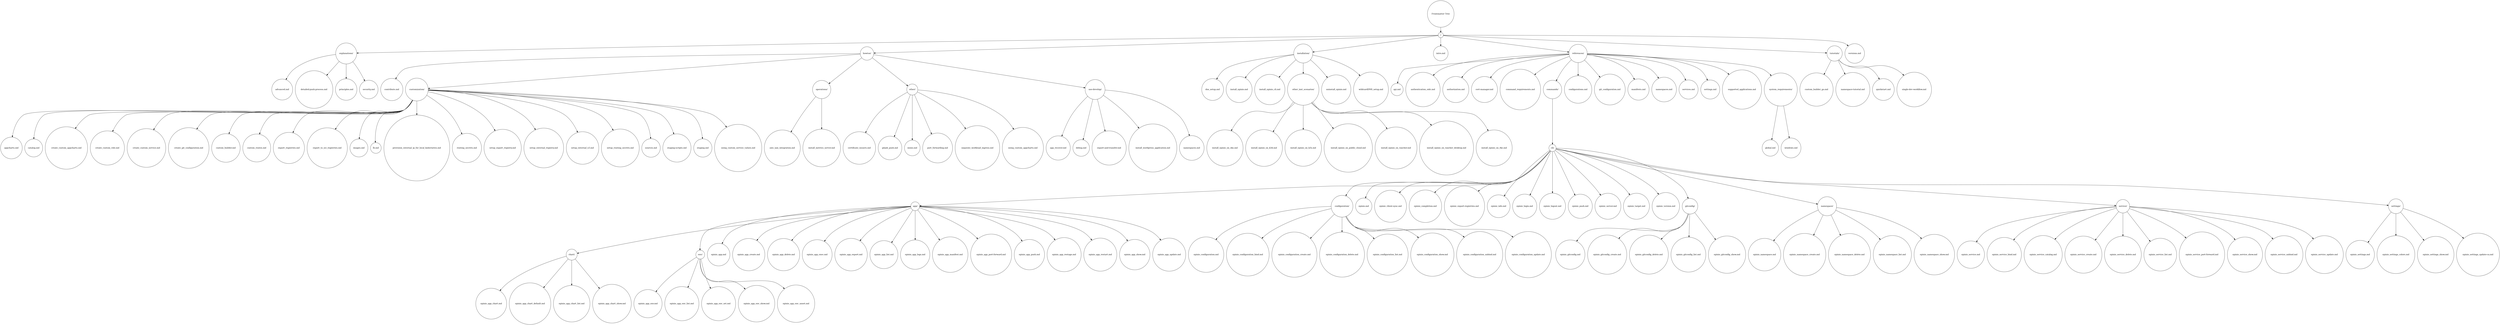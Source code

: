 digraph tree {
	"root" [label="Frontmatter Tree", shape=circle]
	"/" [label="/", shape=circle]
	"explanations/" [label="explanations/", shape=circle]
	"howtos/" [label="howtos/", shape=circle]
	"installation/" [label="installation/", shape=circle]
	"/intro.md" [label="intro.md", shape=circle]
	"references/" [label="references/", shape=circle]
	"tutorials/" [label="tutorials/", shape=circle]
	"/versions.md" [label="versions.md", shape=circle]
	"/explanations/advanced.md" [label="advanced.md", shape=circle]
	"/explanations/detailed-push-process.md" [label="detailed-push-process.md", shape=circle]
	"/explanations/principles.md" [label="principles.md", shape=circle]
	"/explanations/security.md" [label="security.md", shape=circle]
	"/howtos/contribute.md" [label="contribute.md", shape=circle]
	"customization/" [label="customization/", shape=circle]
	"operations/" [label="operations/", shape=circle]
	"other/" [label="other/", shape=circle]
	"use-develop/" [label="use-develop/", shape=circle]
	"/installation/dns_setup.md" [label="dns_setup.md", shape=circle]
	"/installation/install_epinio.md" [label="install_epinio.md", shape=circle]
	"/installation/install_epinio_cli.md" [label="install_epinio_cli.md", shape=circle]
	"other_inst_scenarios/" [label="other_inst_scenarios/", shape=circle]
	"/installation/uninstall_epinio.md" [label="uninstall_epinio.md", shape=circle]
	"/installation/wildcardDNS_setup.md" [label="wildcardDNS_setup.md", shape=circle]
	"/references/api.md" [label="api.md", shape=circle]
	"/references/authentication_oidc.md" [label="authentication_oidc.md", shape=circle]
	"/references/authorization.md" [label="authorization.md", shape=circle]
	"/references/cert-manager.md" [label="cert-manager.md", shape=circle]
	"/references/command_requirements.md" [label="command_requirements.md", shape=circle]
	"commands/" [label="commands/", shape=circle]
	"/references/configurations.md" [label="configurations.md", shape=circle]
	"/references/git_configuration.md" [label="git_configuration.md", shape=circle]
	"/references/manifests.md" [label="manifests.md", shape=circle]
	"/references/namespaces.md" [label="namespaces.md", shape=circle]
	"/references/services.md" [label="services.md", shape=circle]
	"/references/settings.md" [label="settings.md", shape=circle]
	"/references/supported_applications.md" [label="supported_applications.md", shape=circle]
	"system_requirements/" [label="system_requirements/", shape=circle]
	"/tutorials/custom_builder_go.md" [label="custom_builder_go.md", shape=circle]
	"/tutorials/namespace-tutorial.md" [label="namespace-tutorial.md", shape=circle]
	"/tutorials/quickstart.md" [label="quickstart.md", shape=circle]
	"/tutorials/single-dev-workflow.md" [label="single-dev-workflow.md", shape=circle]
	"/references/customization/appcharts.md" [label="appcharts.md", shape=circle]
	"/references/customization/catalog.md" [label="catalog.md", shape=circle]
	"/howtos/customization/create_custom_appcharts.md" [label="create_custom_appcharts.md", shape=circle]
	"/howtos/customization/create_custom_role.md" [label="create_custom_role.md", shape=circle]
	"/howtos/customization/create_custom_service.md" [label="create_custom_service.md", shape=circle]
	"/howtos/customization/create_git_configuration.md" [label="create_git_configuration.md", shape=circle]
	"/howtos/customization/custom_builder.md" [label="custom_builder.md", shape=circle]
	"/howtos/customization/custom_routes.md" [label="custom_routes.md", shape=circle]
	"/references/customization/export_registries.md" [label="export_registries.md", shape=circle]
	"/howtos/customization/export_to_oci_registries.md" [label="export_to_oci_registries.md", shape=circle]
	"/references/customization/images.md" [label="images.md", shape=circle]
	"/references/customization/lb.md" [label="lb.md", shape=circle]
	"/howtos/customization/provision_external_ip_for_local_kubernetes.md" [label="provision_external_ip_for_local_kubernetes.md", shape=circle]
	"/references/customization/routing_secrets.md" [label="routing_secrets.md", shape=circle]
	"/howtos/customization/setup_export_registry.md" [label="setup_export_registry.md", shape=circle]
	"/howtos/customization/setup_external_registry.md" [label="setup_external_registry.md", shape=circle]
	"/howtos/customization/setup_external_s3.md" [label="setup_external_s3.md", shape=circle]
	"/howtos/customization/setup_routing_secrets.md" [label="setup_routing_secrets.md", shape=circle]
	"/references/customization/sources.md" [label="sources.md", shape=circle]
	"/references/customization/staging-scripts.md" [label="staging-scripts.md", shape=circle]
	"/references/customization/staging.md" [label="staging.md", shape=circle]
	"/howtos/customization/using_custom_service_values.md" [label="using_custom_service_values.md", shape=circle]
	"/howtos/operations/aws_iam_integration.md" [label="aws_iam_integration.md", shape=circle]
	"/howtos/operations/install_metrics_server.md" [label="install_metrics_server.md", shape=circle]
	"/howtos/other/certificate_issuers.md" [label="certificate_issuers.md", shape=circle]
	"/howtos/other/gitjob_push.md" [label="gitjob_push.md", shape=circle]
	"/howtos/other/minio.md" [label="minio.md", shape=circle]
	"/howtos/other/port_forwarding.md" [label="port_forwarding.md", shape=circle]
	"/howtos/other/separate_workload_ingress.md" [label="separate_workload_ingress.md", shape=circle]
	"/howtos/other/using_custom_appcharts.md" [label="using_custom_appcharts.md", shape=circle]
	"/howtos/use-develop/app_recover.md" [label="app_recover.md", shape=circle]
	"/howtos/use-develop/debug.md" [label="debug.md", shape=circle]
	"/howtos/use-develop/export-and-transfer.md" [label="export-and-transfer.md", shape=circle]
	"/howtos/use-develop/install_wordpress_application.md" [label="install_wordpress_application.md", shape=circle]
	"/howtos/use-develop/namespaces.md" [label="namespaces.md", shape=circle]
	"/installation/other_inst_scenarios/install_epinio_on_eks.md" [label="install_epinio_on_eks.md", shape=circle]
	"/installation/other_inst_scenarios/install_epinio_on_k3d.md" [label="install_epinio_on_k3d.md", shape=circle]
	"/installation/other_inst_scenarios/install_epinio_on_k3s.md" [label="install_epinio_on_k3s.md", shape=circle]
	"/installation/other_inst_scenarios/install_epinio_on_public_cloud.md" [label="install_epinio_on_public_cloud.md", shape=circle]
	"/installation/other_inst_scenarios/install_epinio_on_rancher.md" [label="install_epinio_on_rancher.md", shape=circle]
	"/installation/other_inst_scenarios/install_epinio_on_rancher_desktop.md" [label="install_epinio_on_rancher_desktop.md", shape=circle]
	"/installation/other_inst_scenarios/install_epinio_on_rke.md" [label="install_epinio_on_rke.md", shape=circle]
	"cli/" [label="cli/", shape=circle]
	"/references/system_requirements/global.md" [label="global.md", shape=circle]
	"/references/system_requirements/windows.md" [label="windows.md", shape=circle]
	"app/" [label="app/", shape=circle]
	"configuration/" [label="configuration/", shape=circle]
	"/references/commands/cli/epinio.md" [label="epinio.md", shape=circle]
	"/references/commands/cli/epinio_client-sync.md" [label="epinio_client-sync.md", shape=circle]
	"/references/commands/cli/epinio_completion.md" [label="epinio_completion.md", shape=circle]
	"/references/commands/cli/epinio_export-registries.md" [label="epinio_export-registries.md", shape=circle]
	"/references/commands/cli/epinio_info.md" [label="epinio_info.md", shape=circle]
	"/references/commands/cli/epinio_login.md" [label="epinio_login.md", shape=circle]
	"/references/commands/cli/epinio_logout.md" [label="epinio_logout.md", shape=circle]
	"/references/commands/cli/epinio_push.md" [label="epinio_push.md", shape=circle]
	"/references/commands/cli/epinio_server.md" [label="epinio_server.md", shape=circle]
	"/references/commands/cli/epinio_target.md" [label="epinio_target.md", shape=circle]
	"/references/commands/cli/epinio_version.md" [label="epinio_version.md", shape=circle]
	"gitconfig/" [label="gitconfig/", shape=circle]
	"namespace/" [label="namespace/", shape=circle]
	"service/" [label="service/", shape=circle]
	"settings/" [label="settings/", shape=circle]
	"chart/" [label="chart/", shape=circle]
	"env/" [label="env/", shape=circle]
	"/references/commands/cli/app/epinio_app.md" [label="epinio_app.md", shape=circle]
	"/references/commands/cli/app/epinio_app_create.md" [label="epinio_app_create.md", shape=circle]
	"/references/commands/cli/app/epinio_app_delete.md" [label="epinio_app_delete.md", shape=circle]
	"/references/commands/cli/app/epinio_app_exec.md" [label="epinio_app_exec.md", shape=circle]
	"/references/commands/cli/app/epinio_app_export.md" [label="epinio_app_export.md", shape=circle]
	"/references/commands/cli/app/epinio_app_list.md" [label="epinio_app_list.md", shape=circle]
	"/references/commands/cli/app/epinio_app_logs.md" [label="epinio_app_logs.md", shape=circle]
	"/references/commands/cli/app/epinio_app_manifest.md" [label="epinio_app_manifest.md", shape=circle]
	"/references/commands/cli/app/epinio_app_port-forward.md" [label="epinio_app_port-forward.md", shape=circle]
	"/references/commands/cli/app/epinio_app_push.md" [label="epinio_app_push.md", shape=circle]
	"/references/commands/cli/app/epinio_app_restage.md" [label="epinio_app_restage.md", shape=circle]
	"/references/commands/cli/app/epinio_app_restart.md" [label="epinio_app_restart.md", shape=circle]
	"/references/commands/cli/app/epinio_app_show.md" [label="epinio_app_show.md", shape=circle]
	"/references/commands/cli/app/epinio_app_update.md" [label="epinio_app_update.md", shape=circle]
	"/references/commands/cli/configuration/epinio_configuration.md" [label="epinio_configuration.md", shape=circle]
	"/references/commands/cli/configuration/epinio_configuration_bind.md" [label="epinio_configuration_bind.md", shape=circle]
	"/references/commands/cli/configuration/epinio_configuration_create.md" [label="epinio_configuration_create.md", shape=circle]
	"/references/commands/cli/configuration/epinio_configuration_delete.md" [label="epinio_configuration_delete.md", shape=circle]
	"/references/commands/cli/configuration/epinio_configuration_list.md" [label="epinio_configuration_list.md", shape=circle]
	"/references/commands/cli/configuration/epinio_configuration_show.md" [label="epinio_configuration_show.md", shape=circle]
	"/references/commands/cli/configuration/epinio_configuration_unbind.md" [label="epinio_configuration_unbind.md", shape=circle]
	"/references/commands/cli/configuration/epinio_configuration_update.md" [label="epinio_configuration_update.md", shape=circle]
	"/references/commands/cli/gitconfig/epinio_gitconfig.md" [label="epinio_gitconfig.md", shape=circle]
	"/references/commands/cli/gitconfig/epinio_gitconfig_create.md" [label="epinio_gitconfig_create.md", shape=circle]
	"/references/commands/cli/gitconfig/epinio_gitconfig_delete.md" [label="epinio_gitconfig_delete.md", shape=circle]
	"/references/commands/cli/gitconfig/epinio_gitconfig_list.md" [label="epinio_gitconfig_list.md", shape=circle]
	"/references/commands/cli/gitconfig/epinio_gitconfig_show.md" [label="epinio_gitconfig_show.md", shape=circle]
	"/references/commands/cli/namespace/epinio_namespace.md" [label="epinio_namespace.md", shape=circle]
	"/references/commands/cli/namespace/epinio_namespace_create.md" [label="epinio_namespace_create.md", shape=circle]
	"/references/commands/cli/namespace/epinio_namespace_delete.md" [label="epinio_namespace_delete.md", shape=circle]
	"/references/commands/cli/namespace/epinio_namespace_list.md" [label="epinio_namespace_list.md", shape=circle]
	"/references/commands/cli/namespace/epinio_namespace_show.md" [label="epinio_namespace_show.md", shape=circle]
	"/references/commands/cli/service/epinio_service.md" [label="epinio_service.md", shape=circle]
	"/references/commands/cli/service/epinio_service_bind.md" [label="epinio_service_bind.md", shape=circle]
	"/references/commands/cli/service/epinio_service_catalog.md" [label="epinio_service_catalog.md", shape=circle]
	"/references/commands/cli/service/epinio_service_create.md" [label="epinio_service_create.md", shape=circle]
	"/references/commands/cli/service/epinio_service_delete.md" [label="epinio_service_delete.md", shape=circle]
	"/references/commands/cli/service/epinio_service_list.md" [label="epinio_service_list.md", shape=circle]
	"/references/commands/cli/service/epinio_service_port-forward.md" [label="epinio_service_port-forward.md", shape=circle]
	"/references/commands/cli/service/epinio_service_show.md" [label="epinio_service_show.md", shape=circle]
	"/references/commands/cli/service/epinio_service_unbind.md" [label="epinio_service_unbind.md", shape=circle]
	"/references/commands/cli/service/epinio_service_update.md" [label="epinio_service_update.md", shape=circle]
	"/references/commands/cli/settings/epinio_settings.md" [label="epinio_settings.md", shape=circle]
	"/references/commands/cli/settings/epinio_settings_colors.md" [label="epinio_settings_colors.md", shape=circle]
	"/references/commands/cli/settings/epinio_settings_show.md" [label="epinio_settings_show.md", shape=circle]
	"/references/commands/cli/settings/epinio_settings_update-ca.md" [label="epinio_settings_update-ca.md", shape=circle]
	"/references/commands/cli/app/chart/epinio_app_chart.md" [label="epinio_app_chart.md", shape=circle]
	"/references/commands/cli/app/chart/epinio_app_chart_default.md" [label="epinio_app_chart_default.md", shape=circle]
	"/references/commands/cli/app/chart/epinio_app_chart_list.md" [label="epinio_app_chart_list.md", shape=circle]
	"/references/commands/cli/app/chart/epinio_app_chart_show.md" [label="epinio_app_chart_show.md", shape=circle]
	"/references/commands/cli/app/env/epinio_app_env.md" [label="epinio_app_env.md", shape=circle]
	"/references/commands/cli/app/env/epinio_app_env_list.md" [label="epinio_app_env_list.md", shape=circle]
	"/references/commands/cli/app/env/epinio_app_env_set.md" [label="epinio_app_env_set.md", shape=circle]
	"/references/commands/cli/app/env/epinio_app_env_show.md" [label="epinio_app_env_show.md", shape=circle]
	"/references/commands/cli/app/env/epinio_app_env_unset.md" [label="epinio_app_env_unset.md", shape=circle]

	"root" -> "/"
	"/" -> "explanations/"
	"/" -> "howtos/"
	"/" -> "installation/"
	"/" -> "references/"
	"/" -> "tutorials/"
	"/" -> "/versions.md"
	"/" -> "/intro.md"
	"explanations/" -> "/explanations/advanced.md"
	"explanations/" -> "/explanations/detailed-push-process.md"
	"explanations/" -> "/explanations/principles.md"
	"explanations/" -> "/explanations/security.md"
	"howtos/" -> "customization/"
	"howtos/" -> "operations/"
	"howtos/" -> "other/"
	"howtos/" -> "use-develop/"
	"howtos/" -> "/howtos/contribute.md"
	"installation/" -> "/installation/dns_setup.md"
	"installation/" -> "/installation/install_epinio.md"
	"installation/" -> "other_inst_scenarios/"
	"installation/" -> "/installation/uninstall_epinio.md"
	"installation/" -> "/installation/wildcardDNS_setup.md"
	"installation/" -> "/installation/install_epinio_cli.md"
	"references/" -> "/references/api.md"
	"references/" -> "/references/command_requirements.md"
	"references/" -> "commands/"
	"references/" -> "/references/configurations.md"
	"references/" -> "/references/git_configuration.md"
	"references/" -> "/references/manifests.md"
	"references/" -> "/references/namespaces.md"
	"references/" -> "/references/services.md"
	"references/" -> "/references/settings.md"
	"references/" -> "/references/supported_applications.md"
	"references/" -> "system_requirements/"
	"references/" -> "/references/authentication_oidc.md"
	"references/" -> "/references/authorization.md"
	"references/" -> "/references/cert-manager.md"
	"tutorials/" -> "/tutorials/namespace-tutorial.md"
	"tutorials/" -> "/tutorials/quickstart.md"
	"tutorials/" -> "/tutorials/custom_builder_go.md"
	"tutorials/" -> "/tutorials/single-dev-workflow.md"
	"customization/" -> "/howtos/customization/create_custom_appcharts.md"
	"customization/" -> "/howtos/customization/create_custom_service.md"
	"customization/" -> "/howtos/customization/create_git_configuration.md"
	"customization/" -> "/howtos/customization/custom_builder.md"
	"customization/" -> "/howtos/customization/setup_routing_secrets.md"
	"customization/" -> "/howtos/customization/using_custom_service_values.md"
	"customization/" -> "/howtos/customization/custom_routes.md"
	"customization/" -> "/howtos/customization/export_to_oci_registries.md"
	"customization/" -> "/howtos/customization/provision_external_ip_for_local_kubernetes.md"
	"customization/" -> "/howtos/customization/setup_export_registry.md"
	"customization/" -> "/howtos/customization/setup_external_registry.md"
	"customization/" -> "/howtos/customization/setup_external_s3.md"
	"customization/" -> "/howtos/customization/create_custom_role.md"
	"customization/" -> "/references/customization/appcharts.md"
	"customization/" -> "/references/customization/catalog.md"
	"customization/" -> "/references/customization/export_registries.md"
	"customization/" -> "/references/customization/images.md"
	"customization/" -> "/references/customization/lb.md"
	"customization/" -> "/references/customization/routing_secrets.md"
	"customization/" -> "/references/customization/sources.md"
	"customization/" -> "/references/customization/staging.md"
	"customization/" -> "/references/customization/staging-scripts.md"
	"operations/" -> "/howtos/operations/aws_iam_integration.md"
	"operations/" -> "/howtos/operations/install_metrics_server.md"
	"other/" -> "/howtos/other/certificate_issuers.md"
	"other/" -> "/howtos/other/gitjob_push.md"
	"other/" -> "/howtos/other/minio.md"
	"other/" -> "/howtos/other/port_forwarding.md"
	"other/" -> "/howtos/other/separate_workload_ingress.md"
	"other/" -> "/howtos/other/using_custom_appcharts.md"
	"use-develop/" -> "/howtos/use-develop/debug.md"
	"use-develop/" -> "/howtos/use-develop/export-and-transfer.md"
	"use-develop/" -> "/howtos/use-develop/install_wordpress_application.md"
	"use-develop/" -> "/howtos/use-develop/namespaces.md"
	"use-develop/" -> "/howtos/use-develop/app_recover.md"
	"other_inst_scenarios/" -> "/installation/other_inst_scenarios/install_epinio_on_eks.md"
	"other_inst_scenarios/" -> "/installation/other_inst_scenarios/install_epinio_on_k3d.md"
	"other_inst_scenarios/" -> "/installation/other_inst_scenarios/install_epinio_on_k3s.md"
	"other_inst_scenarios/" -> "/installation/other_inst_scenarios/install_epinio_on_public_cloud.md"
	"other_inst_scenarios/" -> "/installation/other_inst_scenarios/install_epinio_on_rancher.md"
	"other_inst_scenarios/" -> "/installation/other_inst_scenarios/install_epinio_on_rke.md"
	"other_inst_scenarios/" -> "/installation/other_inst_scenarios/install_epinio_on_rancher_desktop.md"
	"commands/" -> "cli/"
	"system_requirements/" -> "/references/system_requirements/global.md"
	"system_requirements/" -> "/references/system_requirements/windows.md"
	"cli/" -> "app/"
	"cli/" -> "configuration/"
	"cli/" -> "gitconfig/"
	"cli/" -> "namespace/"
	"cli/" -> "service/"
	"cli/" -> "settings/"
	"cli/" -> "/references/commands/cli/epinio.md"
	"cli/" -> "/references/commands/cli/epinio_client-sync.md"
	"cli/" -> "/references/commands/cli/epinio_completion.md"
	"cli/" -> "/references/commands/cli/epinio_export-registries.md"
	"cli/" -> "/references/commands/cli/epinio_login.md"
	"cli/" -> "/references/commands/cli/epinio_logout.md"
	"cli/" -> "/references/commands/cli/epinio_push.md"
	"cli/" -> "/references/commands/cli/epinio_server.md"
	"cli/" -> "/references/commands/cli/epinio_target.md"
	"cli/" -> "/references/commands/cli/epinio_version.md"
	"cli/" -> "/references/commands/cli/epinio_info.md"
	"app/" -> "chart/"
	"app/" -> "env/"
	"app/" -> "/references/commands/cli/app/epinio_app.md"
	"app/" -> "/references/commands/cli/app/epinio_app_create.md"
	"app/" -> "/references/commands/cli/app/epinio_app_delete.md"
	"app/" -> "/references/commands/cli/app/epinio_app_exec.md"
	"app/" -> "/references/commands/cli/app/epinio_app_export.md"
	"app/" -> "/references/commands/cli/app/epinio_app_list.md"
	"app/" -> "/references/commands/cli/app/epinio_app_logs.md"
	"app/" -> "/references/commands/cli/app/epinio_app_manifest.md"
	"app/" -> "/references/commands/cli/app/epinio_app_port-forward.md"
	"app/" -> "/references/commands/cli/app/epinio_app_push.md"
	"app/" -> "/references/commands/cli/app/epinio_app_restage.md"
	"app/" -> "/references/commands/cli/app/epinio_app_restart.md"
	"app/" -> "/references/commands/cli/app/epinio_app_show.md"
	"app/" -> "/references/commands/cli/app/epinio_app_update.md"
	"configuration/" -> "/references/commands/cli/configuration/epinio_configuration.md"
	"configuration/" -> "/references/commands/cli/configuration/epinio_configuration_bind.md"
	"configuration/" -> "/references/commands/cli/configuration/epinio_configuration_create.md"
	"configuration/" -> "/references/commands/cli/configuration/epinio_configuration_delete.md"
	"configuration/" -> "/references/commands/cli/configuration/epinio_configuration_list.md"
	"configuration/" -> "/references/commands/cli/configuration/epinio_configuration_show.md"
	"configuration/" -> "/references/commands/cli/configuration/epinio_configuration_unbind.md"
	"configuration/" -> "/references/commands/cli/configuration/epinio_configuration_update.md"
	"gitconfig/" -> "/references/commands/cli/gitconfig/epinio_gitconfig.md"
	"gitconfig/" -> "/references/commands/cli/gitconfig/epinio_gitconfig_create.md"
	"gitconfig/" -> "/references/commands/cli/gitconfig/epinio_gitconfig_delete.md"
	"gitconfig/" -> "/references/commands/cli/gitconfig/epinio_gitconfig_list.md"
	"gitconfig/" -> "/references/commands/cli/gitconfig/epinio_gitconfig_show.md"
	"namespace/" -> "/references/commands/cli/namespace/epinio_namespace.md"
	"namespace/" -> "/references/commands/cli/namespace/epinio_namespace_create.md"
	"namespace/" -> "/references/commands/cli/namespace/epinio_namespace_delete.md"
	"namespace/" -> "/references/commands/cli/namespace/epinio_namespace_list.md"
	"namespace/" -> "/references/commands/cli/namespace/epinio_namespace_show.md"
	"service/" -> "/references/commands/cli/service/epinio_service.md"
	"service/" -> "/references/commands/cli/service/epinio_service_bind.md"
	"service/" -> "/references/commands/cli/service/epinio_service_catalog.md"
	"service/" -> "/references/commands/cli/service/epinio_service_create.md"
	"service/" -> "/references/commands/cli/service/epinio_service_delete.md"
	"service/" -> "/references/commands/cli/service/epinio_service_list.md"
	"service/" -> "/references/commands/cli/service/epinio_service_port-forward.md"
	"service/" -> "/references/commands/cli/service/epinio_service_show.md"
	"service/" -> "/references/commands/cli/service/epinio_service_unbind.md"
	"service/" -> "/references/commands/cli/service/epinio_service_update.md"
	"settings/" -> "/references/commands/cli/settings/epinio_settings.md"
	"settings/" -> "/references/commands/cli/settings/epinio_settings_colors.md"
	"settings/" -> "/references/commands/cli/settings/epinio_settings_show.md"
	"settings/" -> "/references/commands/cli/settings/epinio_settings_update-ca.md"
	"chart/" -> "/references/commands/cli/app/chart/epinio_app_chart.md"
	"chart/" -> "/references/commands/cli/app/chart/epinio_app_chart_default.md"
	"chart/" -> "/references/commands/cli/app/chart/epinio_app_chart_list.md"
	"chart/" -> "/references/commands/cli/app/chart/epinio_app_chart_show.md"
	"env/" -> "/references/commands/cli/app/env/epinio_app_env.md"
	"env/" -> "/references/commands/cli/app/env/epinio_app_env_list.md"
	"env/" -> "/references/commands/cli/app/env/epinio_app_env_set.md"
	"env/" -> "/references/commands/cli/app/env/epinio_app_env_show.md"
	"env/" -> "/references/commands/cli/app/env/epinio_app_env_unset.md"
}